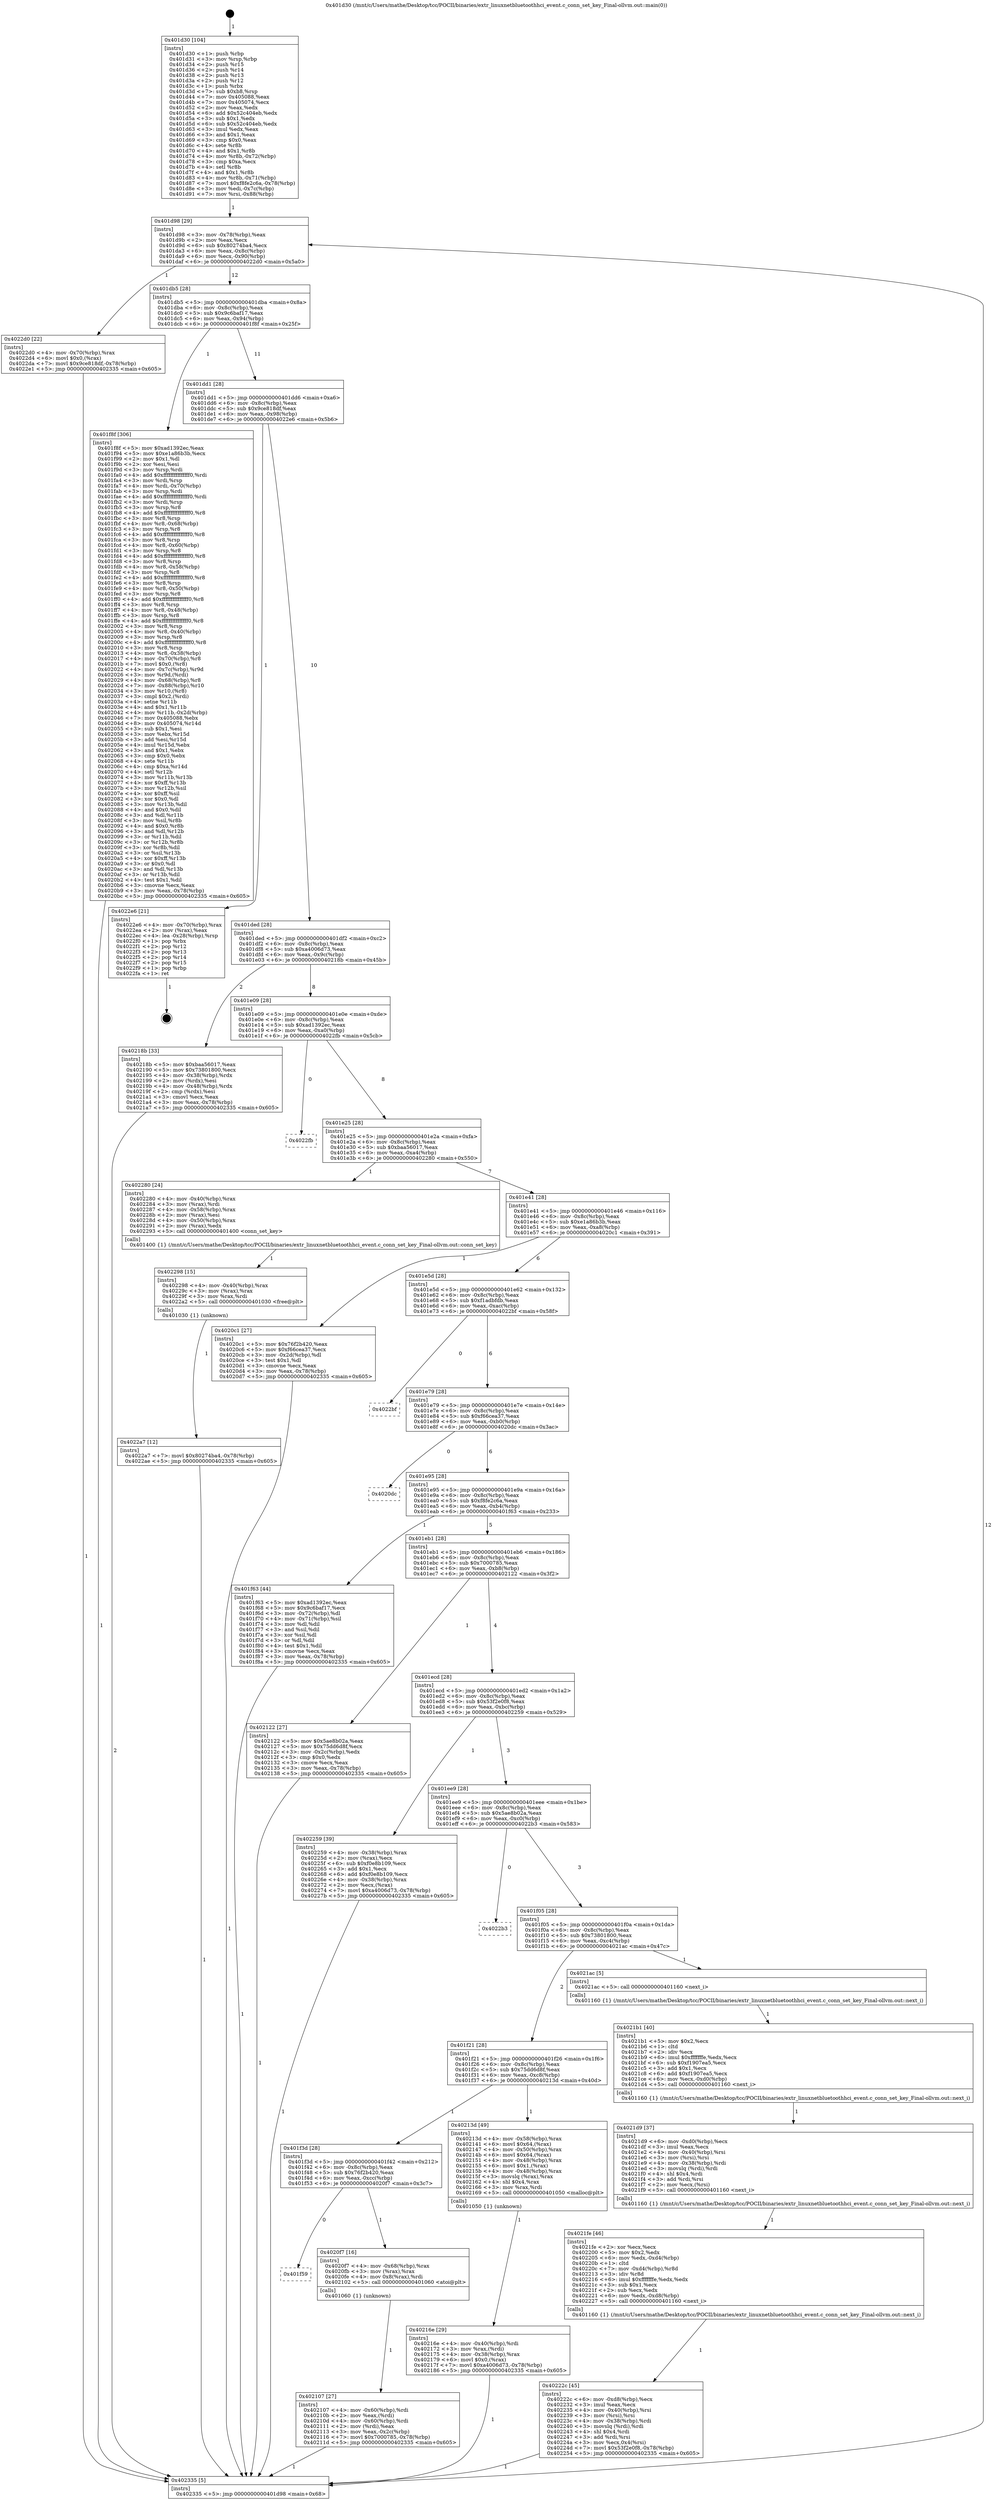 digraph "0x401d30" {
  label = "0x401d30 (/mnt/c/Users/mathe/Desktop/tcc/POCII/binaries/extr_linuxnetbluetoothhci_event.c_conn_set_key_Final-ollvm.out::main(0))"
  labelloc = "t"
  node[shape=record]

  Entry [label="",width=0.3,height=0.3,shape=circle,fillcolor=black,style=filled]
  "0x401d98" [label="{
     0x401d98 [29]\l
     | [instrs]\l
     &nbsp;&nbsp;0x401d98 \<+3\>: mov -0x78(%rbp),%eax\l
     &nbsp;&nbsp;0x401d9b \<+2\>: mov %eax,%ecx\l
     &nbsp;&nbsp;0x401d9d \<+6\>: sub $0x80274ba4,%ecx\l
     &nbsp;&nbsp;0x401da3 \<+6\>: mov %eax,-0x8c(%rbp)\l
     &nbsp;&nbsp;0x401da9 \<+6\>: mov %ecx,-0x90(%rbp)\l
     &nbsp;&nbsp;0x401daf \<+6\>: je 00000000004022d0 \<main+0x5a0\>\l
  }"]
  "0x4022d0" [label="{
     0x4022d0 [22]\l
     | [instrs]\l
     &nbsp;&nbsp;0x4022d0 \<+4\>: mov -0x70(%rbp),%rax\l
     &nbsp;&nbsp;0x4022d4 \<+6\>: movl $0x0,(%rax)\l
     &nbsp;&nbsp;0x4022da \<+7\>: movl $0x9ce818df,-0x78(%rbp)\l
     &nbsp;&nbsp;0x4022e1 \<+5\>: jmp 0000000000402335 \<main+0x605\>\l
  }"]
  "0x401db5" [label="{
     0x401db5 [28]\l
     | [instrs]\l
     &nbsp;&nbsp;0x401db5 \<+5\>: jmp 0000000000401dba \<main+0x8a\>\l
     &nbsp;&nbsp;0x401dba \<+6\>: mov -0x8c(%rbp),%eax\l
     &nbsp;&nbsp;0x401dc0 \<+5\>: sub $0x9c6baf17,%eax\l
     &nbsp;&nbsp;0x401dc5 \<+6\>: mov %eax,-0x94(%rbp)\l
     &nbsp;&nbsp;0x401dcb \<+6\>: je 0000000000401f8f \<main+0x25f\>\l
  }"]
  Exit [label="",width=0.3,height=0.3,shape=circle,fillcolor=black,style=filled,peripheries=2]
  "0x401f8f" [label="{
     0x401f8f [306]\l
     | [instrs]\l
     &nbsp;&nbsp;0x401f8f \<+5\>: mov $0xad1392ec,%eax\l
     &nbsp;&nbsp;0x401f94 \<+5\>: mov $0xe1a86b3b,%ecx\l
     &nbsp;&nbsp;0x401f99 \<+2\>: mov $0x1,%dl\l
     &nbsp;&nbsp;0x401f9b \<+2\>: xor %esi,%esi\l
     &nbsp;&nbsp;0x401f9d \<+3\>: mov %rsp,%rdi\l
     &nbsp;&nbsp;0x401fa0 \<+4\>: add $0xfffffffffffffff0,%rdi\l
     &nbsp;&nbsp;0x401fa4 \<+3\>: mov %rdi,%rsp\l
     &nbsp;&nbsp;0x401fa7 \<+4\>: mov %rdi,-0x70(%rbp)\l
     &nbsp;&nbsp;0x401fab \<+3\>: mov %rsp,%rdi\l
     &nbsp;&nbsp;0x401fae \<+4\>: add $0xfffffffffffffff0,%rdi\l
     &nbsp;&nbsp;0x401fb2 \<+3\>: mov %rdi,%rsp\l
     &nbsp;&nbsp;0x401fb5 \<+3\>: mov %rsp,%r8\l
     &nbsp;&nbsp;0x401fb8 \<+4\>: add $0xfffffffffffffff0,%r8\l
     &nbsp;&nbsp;0x401fbc \<+3\>: mov %r8,%rsp\l
     &nbsp;&nbsp;0x401fbf \<+4\>: mov %r8,-0x68(%rbp)\l
     &nbsp;&nbsp;0x401fc3 \<+3\>: mov %rsp,%r8\l
     &nbsp;&nbsp;0x401fc6 \<+4\>: add $0xfffffffffffffff0,%r8\l
     &nbsp;&nbsp;0x401fca \<+3\>: mov %r8,%rsp\l
     &nbsp;&nbsp;0x401fcd \<+4\>: mov %r8,-0x60(%rbp)\l
     &nbsp;&nbsp;0x401fd1 \<+3\>: mov %rsp,%r8\l
     &nbsp;&nbsp;0x401fd4 \<+4\>: add $0xfffffffffffffff0,%r8\l
     &nbsp;&nbsp;0x401fd8 \<+3\>: mov %r8,%rsp\l
     &nbsp;&nbsp;0x401fdb \<+4\>: mov %r8,-0x58(%rbp)\l
     &nbsp;&nbsp;0x401fdf \<+3\>: mov %rsp,%r8\l
     &nbsp;&nbsp;0x401fe2 \<+4\>: add $0xfffffffffffffff0,%r8\l
     &nbsp;&nbsp;0x401fe6 \<+3\>: mov %r8,%rsp\l
     &nbsp;&nbsp;0x401fe9 \<+4\>: mov %r8,-0x50(%rbp)\l
     &nbsp;&nbsp;0x401fed \<+3\>: mov %rsp,%r8\l
     &nbsp;&nbsp;0x401ff0 \<+4\>: add $0xfffffffffffffff0,%r8\l
     &nbsp;&nbsp;0x401ff4 \<+3\>: mov %r8,%rsp\l
     &nbsp;&nbsp;0x401ff7 \<+4\>: mov %r8,-0x48(%rbp)\l
     &nbsp;&nbsp;0x401ffb \<+3\>: mov %rsp,%r8\l
     &nbsp;&nbsp;0x401ffe \<+4\>: add $0xfffffffffffffff0,%r8\l
     &nbsp;&nbsp;0x402002 \<+3\>: mov %r8,%rsp\l
     &nbsp;&nbsp;0x402005 \<+4\>: mov %r8,-0x40(%rbp)\l
     &nbsp;&nbsp;0x402009 \<+3\>: mov %rsp,%r8\l
     &nbsp;&nbsp;0x40200c \<+4\>: add $0xfffffffffffffff0,%r8\l
     &nbsp;&nbsp;0x402010 \<+3\>: mov %r8,%rsp\l
     &nbsp;&nbsp;0x402013 \<+4\>: mov %r8,-0x38(%rbp)\l
     &nbsp;&nbsp;0x402017 \<+4\>: mov -0x70(%rbp),%r8\l
     &nbsp;&nbsp;0x40201b \<+7\>: movl $0x0,(%r8)\l
     &nbsp;&nbsp;0x402022 \<+4\>: mov -0x7c(%rbp),%r9d\l
     &nbsp;&nbsp;0x402026 \<+3\>: mov %r9d,(%rdi)\l
     &nbsp;&nbsp;0x402029 \<+4\>: mov -0x68(%rbp),%r8\l
     &nbsp;&nbsp;0x40202d \<+7\>: mov -0x88(%rbp),%r10\l
     &nbsp;&nbsp;0x402034 \<+3\>: mov %r10,(%r8)\l
     &nbsp;&nbsp;0x402037 \<+3\>: cmpl $0x2,(%rdi)\l
     &nbsp;&nbsp;0x40203a \<+4\>: setne %r11b\l
     &nbsp;&nbsp;0x40203e \<+4\>: and $0x1,%r11b\l
     &nbsp;&nbsp;0x402042 \<+4\>: mov %r11b,-0x2d(%rbp)\l
     &nbsp;&nbsp;0x402046 \<+7\>: mov 0x405088,%ebx\l
     &nbsp;&nbsp;0x40204d \<+8\>: mov 0x405074,%r14d\l
     &nbsp;&nbsp;0x402055 \<+3\>: sub $0x1,%esi\l
     &nbsp;&nbsp;0x402058 \<+3\>: mov %ebx,%r15d\l
     &nbsp;&nbsp;0x40205b \<+3\>: add %esi,%r15d\l
     &nbsp;&nbsp;0x40205e \<+4\>: imul %r15d,%ebx\l
     &nbsp;&nbsp;0x402062 \<+3\>: and $0x1,%ebx\l
     &nbsp;&nbsp;0x402065 \<+3\>: cmp $0x0,%ebx\l
     &nbsp;&nbsp;0x402068 \<+4\>: sete %r11b\l
     &nbsp;&nbsp;0x40206c \<+4\>: cmp $0xa,%r14d\l
     &nbsp;&nbsp;0x402070 \<+4\>: setl %r12b\l
     &nbsp;&nbsp;0x402074 \<+3\>: mov %r11b,%r13b\l
     &nbsp;&nbsp;0x402077 \<+4\>: xor $0xff,%r13b\l
     &nbsp;&nbsp;0x40207b \<+3\>: mov %r12b,%sil\l
     &nbsp;&nbsp;0x40207e \<+4\>: xor $0xff,%sil\l
     &nbsp;&nbsp;0x402082 \<+3\>: xor $0x0,%dl\l
     &nbsp;&nbsp;0x402085 \<+3\>: mov %r13b,%dil\l
     &nbsp;&nbsp;0x402088 \<+4\>: and $0x0,%dil\l
     &nbsp;&nbsp;0x40208c \<+3\>: and %dl,%r11b\l
     &nbsp;&nbsp;0x40208f \<+3\>: mov %sil,%r8b\l
     &nbsp;&nbsp;0x402092 \<+4\>: and $0x0,%r8b\l
     &nbsp;&nbsp;0x402096 \<+3\>: and %dl,%r12b\l
     &nbsp;&nbsp;0x402099 \<+3\>: or %r11b,%dil\l
     &nbsp;&nbsp;0x40209c \<+3\>: or %r12b,%r8b\l
     &nbsp;&nbsp;0x40209f \<+3\>: xor %r8b,%dil\l
     &nbsp;&nbsp;0x4020a2 \<+3\>: or %sil,%r13b\l
     &nbsp;&nbsp;0x4020a5 \<+4\>: xor $0xff,%r13b\l
     &nbsp;&nbsp;0x4020a9 \<+3\>: or $0x0,%dl\l
     &nbsp;&nbsp;0x4020ac \<+3\>: and %dl,%r13b\l
     &nbsp;&nbsp;0x4020af \<+3\>: or %r13b,%dil\l
     &nbsp;&nbsp;0x4020b2 \<+4\>: test $0x1,%dil\l
     &nbsp;&nbsp;0x4020b6 \<+3\>: cmovne %ecx,%eax\l
     &nbsp;&nbsp;0x4020b9 \<+3\>: mov %eax,-0x78(%rbp)\l
     &nbsp;&nbsp;0x4020bc \<+5\>: jmp 0000000000402335 \<main+0x605\>\l
  }"]
  "0x401dd1" [label="{
     0x401dd1 [28]\l
     | [instrs]\l
     &nbsp;&nbsp;0x401dd1 \<+5\>: jmp 0000000000401dd6 \<main+0xa6\>\l
     &nbsp;&nbsp;0x401dd6 \<+6\>: mov -0x8c(%rbp),%eax\l
     &nbsp;&nbsp;0x401ddc \<+5\>: sub $0x9ce818df,%eax\l
     &nbsp;&nbsp;0x401de1 \<+6\>: mov %eax,-0x98(%rbp)\l
     &nbsp;&nbsp;0x401de7 \<+6\>: je 00000000004022e6 \<main+0x5b6\>\l
  }"]
  "0x4022a7" [label="{
     0x4022a7 [12]\l
     | [instrs]\l
     &nbsp;&nbsp;0x4022a7 \<+7\>: movl $0x80274ba4,-0x78(%rbp)\l
     &nbsp;&nbsp;0x4022ae \<+5\>: jmp 0000000000402335 \<main+0x605\>\l
  }"]
  "0x4022e6" [label="{
     0x4022e6 [21]\l
     | [instrs]\l
     &nbsp;&nbsp;0x4022e6 \<+4\>: mov -0x70(%rbp),%rax\l
     &nbsp;&nbsp;0x4022ea \<+2\>: mov (%rax),%eax\l
     &nbsp;&nbsp;0x4022ec \<+4\>: lea -0x28(%rbp),%rsp\l
     &nbsp;&nbsp;0x4022f0 \<+1\>: pop %rbx\l
     &nbsp;&nbsp;0x4022f1 \<+2\>: pop %r12\l
     &nbsp;&nbsp;0x4022f3 \<+2\>: pop %r13\l
     &nbsp;&nbsp;0x4022f5 \<+2\>: pop %r14\l
     &nbsp;&nbsp;0x4022f7 \<+2\>: pop %r15\l
     &nbsp;&nbsp;0x4022f9 \<+1\>: pop %rbp\l
     &nbsp;&nbsp;0x4022fa \<+1\>: ret\l
  }"]
  "0x401ded" [label="{
     0x401ded [28]\l
     | [instrs]\l
     &nbsp;&nbsp;0x401ded \<+5\>: jmp 0000000000401df2 \<main+0xc2\>\l
     &nbsp;&nbsp;0x401df2 \<+6\>: mov -0x8c(%rbp),%eax\l
     &nbsp;&nbsp;0x401df8 \<+5\>: sub $0xa4006d73,%eax\l
     &nbsp;&nbsp;0x401dfd \<+6\>: mov %eax,-0x9c(%rbp)\l
     &nbsp;&nbsp;0x401e03 \<+6\>: je 000000000040218b \<main+0x45b\>\l
  }"]
  "0x402298" [label="{
     0x402298 [15]\l
     | [instrs]\l
     &nbsp;&nbsp;0x402298 \<+4\>: mov -0x40(%rbp),%rax\l
     &nbsp;&nbsp;0x40229c \<+3\>: mov (%rax),%rax\l
     &nbsp;&nbsp;0x40229f \<+3\>: mov %rax,%rdi\l
     &nbsp;&nbsp;0x4022a2 \<+5\>: call 0000000000401030 \<free@plt\>\l
     | [calls]\l
     &nbsp;&nbsp;0x401030 \{1\} (unknown)\l
  }"]
  "0x40218b" [label="{
     0x40218b [33]\l
     | [instrs]\l
     &nbsp;&nbsp;0x40218b \<+5\>: mov $0xbaa56017,%eax\l
     &nbsp;&nbsp;0x402190 \<+5\>: mov $0x73801800,%ecx\l
     &nbsp;&nbsp;0x402195 \<+4\>: mov -0x38(%rbp),%rdx\l
     &nbsp;&nbsp;0x402199 \<+2\>: mov (%rdx),%esi\l
     &nbsp;&nbsp;0x40219b \<+4\>: mov -0x48(%rbp),%rdx\l
     &nbsp;&nbsp;0x40219f \<+2\>: cmp (%rdx),%esi\l
     &nbsp;&nbsp;0x4021a1 \<+3\>: cmovl %ecx,%eax\l
     &nbsp;&nbsp;0x4021a4 \<+3\>: mov %eax,-0x78(%rbp)\l
     &nbsp;&nbsp;0x4021a7 \<+5\>: jmp 0000000000402335 \<main+0x605\>\l
  }"]
  "0x401e09" [label="{
     0x401e09 [28]\l
     | [instrs]\l
     &nbsp;&nbsp;0x401e09 \<+5\>: jmp 0000000000401e0e \<main+0xde\>\l
     &nbsp;&nbsp;0x401e0e \<+6\>: mov -0x8c(%rbp),%eax\l
     &nbsp;&nbsp;0x401e14 \<+5\>: sub $0xad1392ec,%eax\l
     &nbsp;&nbsp;0x401e19 \<+6\>: mov %eax,-0xa0(%rbp)\l
     &nbsp;&nbsp;0x401e1f \<+6\>: je 00000000004022fb \<main+0x5cb\>\l
  }"]
  "0x40222c" [label="{
     0x40222c [45]\l
     | [instrs]\l
     &nbsp;&nbsp;0x40222c \<+6\>: mov -0xd8(%rbp),%ecx\l
     &nbsp;&nbsp;0x402232 \<+3\>: imul %eax,%ecx\l
     &nbsp;&nbsp;0x402235 \<+4\>: mov -0x40(%rbp),%rsi\l
     &nbsp;&nbsp;0x402239 \<+3\>: mov (%rsi),%rsi\l
     &nbsp;&nbsp;0x40223c \<+4\>: mov -0x38(%rbp),%rdi\l
     &nbsp;&nbsp;0x402240 \<+3\>: movslq (%rdi),%rdi\l
     &nbsp;&nbsp;0x402243 \<+4\>: shl $0x4,%rdi\l
     &nbsp;&nbsp;0x402247 \<+3\>: add %rdi,%rsi\l
     &nbsp;&nbsp;0x40224a \<+3\>: mov %ecx,0x4(%rsi)\l
     &nbsp;&nbsp;0x40224d \<+7\>: movl $0x53f2e0f8,-0x78(%rbp)\l
     &nbsp;&nbsp;0x402254 \<+5\>: jmp 0000000000402335 \<main+0x605\>\l
  }"]
  "0x4022fb" [label="{
     0x4022fb\l
  }", style=dashed]
  "0x401e25" [label="{
     0x401e25 [28]\l
     | [instrs]\l
     &nbsp;&nbsp;0x401e25 \<+5\>: jmp 0000000000401e2a \<main+0xfa\>\l
     &nbsp;&nbsp;0x401e2a \<+6\>: mov -0x8c(%rbp),%eax\l
     &nbsp;&nbsp;0x401e30 \<+5\>: sub $0xbaa56017,%eax\l
     &nbsp;&nbsp;0x401e35 \<+6\>: mov %eax,-0xa4(%rbp)\l
     &nbsp;&nbsp;0x401e3b \<+6\>: je 0000000000402280 \<main+0x550\>\l
  }"]
  "0x4021fe" [label="{
     0x4021fe [46]\l
     | [instrs]\l
     &nbsp;&nbsp;0x4021fe \<+2\>: xor %ecx,%ecx\l
     &nbsp;&nbsp;0x402200 \<+5\>: mov $0x2,%edx\l
     &nbsp;&nbsp;0x402205 \<+6\>: mov %edx,-0xd4(%rbp)\l
     &nbsp;&nbsp;0x40220b \<+1\>: cltd\l
     &nbsp;&nbsp;0x40220c \<+7\>: mov -0xd4(%rbp),%r8d\l
     &nbsp;&nbsp;0x402213 \<+3\>: idiv %r8d\l
     &nbsp;&nbsp;0x402216 \<+6\>: imul $0xfffffffe,%edx,%edx\l
     &nbsp;&nbsp;0x40221c \<+3\>: sub $0x1,%ecx\l
     &nbsp;&nbsp;0x40221f \<+2\>: sub %ecx,%edx\l
     &nbsp;&nbsp;0x402221 \<+6\>: mov %edx,-0xd8(%rbp)\l
     &nbsp;&nbsp;0x402227 \<+5\>: call 0000000000401160 \<next_i\>\l
     | [calls]\l
     &nbsp;&nbsp;0x401160 \{1\} (/mnt/c/Users/mathe/Desktop/tcc/POCII/binaries/extr_linuxnetbluetoothhci_event.c_conn_set_key_Final-ollvm.out::next_i)\l
  }"]
  "0x402280" [label="{
     0x402280 [24]\l
     | [instrs]\l
     &nbsp;&nbsp;0x402280 \<+4\>: mov -0x40(%rbp),%rax\l
     &nbsp;&nbsp;0x402284 \<+3\>: mov (%rax),%rdi\l
     &nbsp;&nbsp;0x402287 \<+4\>: mov -0x58(%rbp),%rax\l
     &nbsp;&nbsp;0x40228b \<+2\>: mov (%rax),%esi\l
     &nbsp;&nbsp;0x40228d \<+4\>: mov -0x50(%rbp),%rax\l
     &nbsp;&nbsp;0x402291 \<+2\>: mov (%rax),%edx\l
     &nbsp;&nbsp;0x402293 \<+5\>: call 0000000000401400 \<conn_set_key\>\l
     | [calls]\l
     &nbsp;&nbsp;0x401400 \{1\} (/mnt/c/Users/mathe/Desktop/tcc/POCII/binaries/extr_linuxnetbluetoothhci_event.c_conn_set_key_Final-ollvm.out::conn_set_key)\l
  }"]
  "0x401e41" [label="{
     0x401e41 [28]\l
     | [instrs]\l
     &nbsp;&nbsp;0x401e41 \<+5\>: jmp 0000000000401e46 \<main+0x116\>\l
     &nbsp;&nbsp;0x401e46 \<+6\>: mov -0x8c(%rbp),%eax\l
     &nbsp;&nbsp;0x401e4c \<+5\>: sub $0xe1a86b3b,%eax\l
     &nbsp;&nbsp;0x401e51 \<+6\>: mov %eax,-0xa8(%rbp)\l
     &nbsp;&nbsp;0x401e57 \<+6\>: je 00000000004020c1 \<main+0x391\>\l
  }"]
  "0x4021d9" [label="{
     0x4021d9 [37]\l
     | [instrs]\l
     &nbsp;&nbsp;0x4021d9 \<+6\>: mov -0xd0(%rbp),%ecx\l
     &nbsp;&nbsp;0x4021df \<+3\>: imul %eax,%ecx\l
     &nbsp;&nbsp;0x4021e2 \<+4\>: mov -0x40(%rbp),%rsi\l
     &nbsp;&nbsp;0x4021e6 \<+3\>: mov (%rsi),%rsi\l
     &nbsp;&nbsp;0x4021e9 \<+4\>: mov -0x38(%rbp),%rdi\l
     &nbsp;&nbsp;0x4021ed \<+3\>: movslq (%rdi),%rdi\l
     &nbsp;&nbsp;0x4021f0 \<+4\>: shl $0x4,%rdi\l
     &nbsp;&nbsp;0x4021f4 \<+3\>: add %rdi,%rsi\l
     &nbsp;&nbsp;0x4021f7 \<+2\>: mov %ecx,(%rsi)\l
     &nbsp;&nbsp;0x4021f9 \<+5\>: call 0000000000401160 \<next_i\>\l
     | [calls]\l
     &nbsp;&nbsp;0x401160 \{1\} (/mnt/c/Users/mathe/Desktop/tcc/POCII/binaries/extr_linuxnetbluetoothhci_event.c_conn_set_key_Final-ollvm.out::next_i)\l
  }"]
  "0x4020c1" [label="{
     0x4020c1 [27]\l
     | [instrs]\l
     &nbsp;&nbsp;0x4020c1 \<+5\>: mov $0x76f2b420,%eax\l
     &nbsp;&nbsp;0x4020c6 \<+5\>: mov $0xf66cea37,%ecx\l
     &nbsp;&nbsp;0x4020cb \<+3\>: mov -0x2d(%rbp),%dl\l
     &nbsp;&nbsp;0x4020ce \<+3\>: test $0x1,%dl\l
     &nbsp;&nbsp;0x4020d1 \<+3\>: cmovne %ecx,%eax\l
     &nbsp;&nbsp;0x4020d4 \<+3\>: mov %eax,-0x78(%rbp)\l
     &nbsp;&nbsp;0x4020d7 \<+5\>: jmp 0000000000402335 \<main+0x605\>\l
  }"]
  "0x401e5d" [label="{
     0x401e5d [28]\l
     | [instrs]\l
     &nbsp;&nbsp;0x401e5d \<+5\>: jmp 0000000000401e62 \<main+0x132\>\l
     &nbsp;&nbsp;0x401e62 \<+6\>: mov -0x8c(%rbp),%eax\l
     &nbsp;&nbsp;0x401e68 \<+5\>: sub $0xf1adbfdb,%eax\l
     &nbsp;&nbsp;0x401e6d \<+6\>: mov %eax,-0xac(%rbp)\l
     &nbsp;&nbsp;0x401e73 \<+6\>: je 00000000004022bf \<main+0x58f\>\l
  }"]
  "0x4021b1" [label="{
     0x4021b1 [40]\l
     | [instrs]\l
     &nbsp;&nbsp;0x4021b1 \<+5\>: mov $0x2,%ecx\l
     &nbsp;&nbsp;0x4021b6 \<+1\>: cltd\l
     &nbsp;&nbsp;0x4021b7 \<+2\>: idiv %ecx\l
     &nbsp;&nbsp;0x4021b9 \<+6\>: imul $0xfffffffe,%edx,%ecx\l
     &nbsp;&nbsp;0x4021bf \<+6\>: sub $0xf1907ea5,%ecx\l
     &nbsp;&nbsp;0x4021c5 \<+3\>: add $0x1,%ecx\l
     &nbsp;&nbsp;0x4021c8 \<+6\>: add $0xf1907ea5,%ecx\l
     &nbsp;&nbsp;0x4021ce \<+6\>: mov %ecx,-0xd0(%rbp)\l
     &nbsp;&nbsp;0x4021d4 \<+5\>: call 0000000000401160 \<next_i\>\l
     | [calls]\l
     &nbsp;&nbsp;0x401160 \{1\} (/mnt/c/Users/mathe/Desktop/tcc/POCII/binaries/extr_linuxnetbluetoothhci_event.c_conn_set_key_Final-ollvm.out::next_i)\l
  }"]
  "0x4022bf" [label="{
     0x4022bf\l
  }", style=dashed]
  "0x401e79" [label="{
     0x401e79 [28]\l
     | [instrs]\l
     &nbsp;&nbsp;0x401e79 \<+5\>: jmp 0000000000401e7e \<main+0x14e\>\l
     &nbsp;&nbsp;0x401e7e \<+6\>: mov -0x8c(%rbp),%eax\l
     &nbsp;&nbsp;0x401e84 \<+5\>: sub $0xf66cea37,%eax\l
     &nbsp;&nbsp;0x401e89 \<+6\>: mov %eax,-0xb0(%rbp)\l
     &nbsp;&nbsp;0x401e8f \<+6\>: je 00000000004020dc \<main+0x3ac\>\l
  }"]
  "0x40216e" [label="{
     0x40216e [29]\l
     | [instrs]\l
     &nbsp;&nbsp;0x40216e \<+4\>: mov -0x40(%rbp),%rdi\l
     &nbsp;&nbsp;0x402172 \<+3\>: mov %rax,(%rdi)\l
     &nbsp;&nbsp;0x402175 \<+4\>: mov -0x38(%rbp),%rax\l
     &nbsp;&nbsp;0x402179 \<+6\>: movl $0x0,(%rax)\l
     &nbsp;&nbsp;0x40217f \<+7\>: movl $0xa4006d73,-0x78(%rbp)\l
     &nbsp;&nbsp;0x402186 \<+5\>: jmp 0000000000402335 \<main+0x605\>\l
  }"]
  "0x4020dc" [label="{
     0x4020dc\l
  }", style=dashed]
  "0x401e95" [label="{
     0x401e95 [28]\l
     | [instrs]\l
     &nbsp;&nbsp;0x401e95 \<+5\>: jmp 0000000000401e9a \<main+0x16a\>\l
     &nbsp;&nbsp;0x401e9a \<+6\>: mov -0x8c(%rbp),%eax\l
     &nbsp;&nbsp;0x401ea0 \<+5\>: sub $0xf8fe2c6a,%eax\l
     &nbsp;&nbsp;0x401ea5 \<+6\>: mov %eax,-0xb4(%rbp)\l
     &nbsp;&nbsp;0x401eab \<+6\>: je 0000000000401f63 \<main+0x233\>\l
  }"]
  "0x402107" [label="{
     0x402107 [27]\l
     | [instrs]\l
     &nbsp;&nbsp;0x402107 \<+4\>: mov -0x60(%rbp),%rdi\l
     &nbsp;&nbsp;0x40210b \<+2\>: mov %eax,(%rdi)\l
     &nbsp;&nbsp;0x40210d \<+4\>: mov -0x60(%rbp),%rdi\l
     &nbsp;&nbsp;0x402111 \<+2\>: mov (%rdi),%eax\l
     &nbsp;&nbsp;0x402113 \<+3\>: mov %eax,-0x2c(%rbp)\l
     &nbsp;&nbsp;0x402116 \<+7\>: movl $0x7000785,-0x78(%rbp)\l
     &nbsp;&nbsp;0x40211d \<+5\>: jmp 0000000000402335 \<main+0x605\>\l
  }"]
  "0x401f63" [label="{
     0x401f63 [44]\l
     | [instrs]\l
     &nbsp;&nbsp;0x401f63 \<+5\>: mov $0xad1392ec,%eax\l
     &nbsp;&nbsp;0x401f68 \<+5\>: mov $0x9c6baf17,%ecx\l
     &nbsp;&nbsp;0x401f6d \<+3\>: mov -0x72(%rbp),%dl\l
     &nbsp;&nbsp;0x401f70 \<+4\>: mov -0x71(%rbp),%sil\l
     &nbsp;&nbsp;0x401f74 \<+3\>: mov %dl,%dil\l
     &nbsp;&nbsp;0x401f77 \<+3\>: and %sil,%dil\l
     &nbsp;&nbsp;0x401f7a \<+3\>: xor %sil,%dl\l
     &nbsp;&nbsp;0x401f7d \<+3\>: or %dl,%dil\l
     &nbsp;&nbsp;0x401f80 \<+4\>: test $0x1,%dil\l
     &nbsp;&nbsp;0x401f84 \<+3\>: cmovne %ecx,%eax\l
     &nbsp;&nbsp;0x401f87 \<+3\>: mov %eax,-0x78(%rbp)\l
     &nbsp;&nbsp;0x401f8a \<+5\>: jmp 0000000000402335 \<main+0x605\>\l
  }"]
  "0x401eb1" [label="{
     0x401eb1 [28]\l
     | [instrs]\l
     &nbsp;&nbsp;0x401eb1 \<+5\>: jmp 0000000000401eb6 \<main+0x186\>\l
     &nbsp;&nbsp;0x401eb6 \<+6\>: mov -0x8c(%rbp),%eax\l
     &nbsp;&nbsp;0x401ebc \<+5\>: sub $0x7000785,%eax\l
     &nbsp;&nbsp;0x401ec1 \<+6\>: mov %eax,-0xb8(%rbp)\l
     &nbsp;&nbsp;0x401ec7 \<+6\>: je 0000000000402122 \<main+0x3f2\>\l
  }"]
  "0x402335" [label="{
     0x402335 [5]\l
     | [instrs]\l
     &nbsp;&nbsp;0x402335 \<+5\>: jmp 0000000000401d98 \<main+0x68\>\l
  }"]
  "0x401d30" [label="{
     0x401d30 [104]\l
     | [instrs]\l
     &nbsp;&nbsp;0x401d30 \<+1\>: push %rbp\l
     &nbsp;&nbsp;0x401d31 \<+3\>: mov %rsp,%rbp\l
     &nbsp;&nbsp;0x401d34 \<+2\>: push %r15\l
     &nbsp;&nbsp;0x401d36 \<+2\>: push %r14\l
     &nbsp;&nbsp;0x401d38 \<+2\>: push %r13\l
     &nbsp;&nbsp;0x401d3a \<+2\>: push %r12\l
     &nbsp;&nbsp;0x401d3c \<+1\>: push %rbx\l
     &nbsp;&nbsp;0x401d3d \<+7\>: sub $0xb8,%rsp\l
     &nbsp;&nbsp;0x401d44 \<+7\>: mov 0x405088,%eax\l
     &nbsp;&nbsp;0x401d4b \<+7\>: mov 0x405074,%ecx\l
     &nbsp;&nbsp;0x401d52 \<+2\>: mov %eax,%edx\l
     &nbsp;&nbsp;0x401d54 \<+6\>: add $0x52c404eb,%edx\l
     &nbsp;&nbsp;0x401d5a \<+3\>: sub $0x1,%edx\l
     &nbsp;&nbsp;0x401d5d \<+6\>: sub $0x52c404eb,%edx\l
     &nbsp;&nbsp;0x401d63 \<+3\>: imul %edx,%eax\l
     &nbsp;&nbsp;0x401d66 \<+3\>: and $0x1,%eax\l
     &nbsp;&nbsp;0x401d69 \<+3\>: cmp $0x0,%eax\l
     &nbsp;&nbsp;0x401d6c \<+4\>: sete %r8b\l
     &nbsp;&nbsp;0x401d70 \<+4\>: and $0x1,%r8b\l
     &nbsp;&nbsp;0x401d74 \<+4\>: mov %r8b,-0x72(%rbp)\l
     &nbsp;&nbsp;0x401d78 \<+3\>: cmp $0xa,%ecx\l
     &nbsp;&nbsp;0x401d7b \<+4\>: setl %r8b\l
     &nbsp;&nbsp;0x401d7f \<+4\>: and $0x1,%r8b\l
     &nbsp;&nbsp;0x401d83 \<+4\>: mov %r8b,-0x71(%rbp)\l
     &nbsp;&nbsp;0x401d87 \<+7\>: movl $0xf8fe2c6a,-0x78(%rbp)\l
     &nbsp;&nbsp;0x401d8e \<+3\>: mov %edi,-0x7c(%rbp)\l
     &nbsp;&nbsp;0x401d91 \<+7\>: mov %rsi,-0x88(%rbp)\l
  }"]
  "0x401f59" [label="{
     0x401f59\l
  }", style=dashed]
  "0x4020f7" [label="{
     0x4020f7 [16]\l
     | [instrs]\l
     &nbsp;&nbsp;0x4020f7 \<+4\>: mov -0x68(%rbp),%rax\l
     &nbsp;&nbsp;0x4020fb \<+3\>: mov (%rax),%rax\l
     &nbsp;&nbsp;0x4020fe \<+4\>: mov 0x8(%rax),%rdi\l
     &nbsp;&nbsp;0x402102 \<+5\>: call 0000000000401060 \<atoi@plt\>\l
     | [calls]\l
     &nbsp;&nbsp;0x401060 \{1\} (unknown)\l
  }"]
  "0x402122" [label="{
     0x402122 [27]\l
     | [instrs]\l
     &nbsp;&nbsp;0x402122 \<+5\>: mov $0x5ae8b02a,%eax\l
     &nbsp;&nbsp;0x402127 \<+5\>: mov $0x75dd6d8f,%ecx\l
     &nbsp;&nbsp;0x40212c \<+3\>: mov -0x2c(%rbp),%edx\l
     &nbsp;&nbsp;0x40212f \<+3\>: cmp $0x0,%edx\l
     &nbsp;&nbsp;0x402132 \<+3\>: cmove %ecx,%eax\l
     &nbsp;&nbsp;0x402135 \<+3\>: mov %eax,-0x78(%rbp)\l
     &nbsp;&nbsp;0x402138 \<+5\>: jmp 0000000000402335 \<main+0x605\>\l
  }"]
  "0x401ecd" [label="{
     0x401ecd [28]\l
     | [instrs]\l
     &nbsp;&nbsp;0x401ecd \<+5\>: jmp 0000000000401ed2 \<main+0x1a2\>\l
     &nbsp;&nbsp;0x401ed2 \<+6\>: mov -0x8c(%rbp),%eax\l
     &nbsp;&nbsp;0x401ed8 \<+5\>: sub $0x53f2e0f8,%eax\l
     &nbsp;&nbsp;0x401edd \<+6\>: mov %eax,-0xbc(%rbp)\l
     &nbsp;&nbsp;0x401ee3 \<+6\>: je 0000000000402259 \<main+0x529\>\l
  }"]
  "0x401f3d" [label="{
     0x401f3d [28]\l
     | [instrs]\l
     &nbsp;&nbsp;0x401f3d \<+5\>: jmp 0000000000401f42 \<main+0x212\>\l
     &nbsp;&nbsp;0x401f42 \<+6\>: mov -0x8c(%rbp),%eax\l
     &nbsp;&nbsp;0x401f48 \<+5\>: sub $0x76f2b420,%eax\l
     &nbsp;&nbsp;0x401f4d \<+6\>: mov %eax,-0xcc(%rbp)\l
     &nbsp;&nbsp;0x401f53 \<+6\>: je 00000000004020f7 \<main+0x3c7\>\l
  }"]
  "0x402259" [label="{
     0x402259 [39]\l
     | [instrs]\l
     &nbsp;&nbsp;0x402259 \<+4\>: mov -0x38(%rbp),%rax\l
     &nbsp;&nbsp;0x40225d \<+2\>: mov (%rax),%ecx\l
     &nbsp;&nbsp;0x40225f \<+6\>: sub $0xf0e8b109,%ecx\l
     &nbsp;&nbsp;0x402265 \<+3\>: add $0x1,%ecx\l
     &nbsp;&nbsp;0x402268 \<+6\>: add $0xf0e8b109,%ecx\l
     &nbsp;&nbsp;0x40226e \<+4\>: mov -0x38(%rbp),%rax\l
     &nbsp;&nbsp;0x402272 \<+2\>: mov %ecx,(%rax)\l
     &nbsp;&nbsp;0x402274 \<+7\>: movl $0xa4006d73,-0x78(%rbp)\l
     &nbsp;&nbsp;0x40227b \<+5\>: jmp 0000000000402335 \<main+0x605\>\l
  }"]
  "0x401ee9" [label="{
     0x401ee9 [28]\l
     | [instrs]\l
     &nbsp;&nbsp;0x401ee9 \<+5\>: jmp 0000000000401eee \<main+0x1be\>\l
     &nbsp;&nbsp;0x401eee \<+6\>: mov -0x8c(%rbp),%eax\l
     &nbsp;&nbsp;0x401ef4 \<+5\>: sub $0x5ae8b02a,%eax\l
     &nbsp;&nbsp;0x401ef9 \<+6\>: mov %eax,-0xc0(%rbp)\l
     &nbsp;&nbsp;0x401eff \<+6\>: je 00000000004022b3 \<main+0x583\>\l
  }"]
  "0x40213d" [label="{
     0x40213d [49]\l
     | [instrs]\l
     &nbsp;&nbsp;0x40213d \<+4\>: mov -0x58(%rbp),%rax\l
     &nbsp;&nbsp;0x402141 \<+6\>: movl $0x64,(%rax)\l
     &nbsp;&nbsp;0x402147 \<+4\>: mov -0x50(%rbp),%rax\l
     &nbsp;&nbsp;0x40214b \<+6\>: movl $0x64,(%rax)\l
     &nbsp;&nbsp;0x402151 \<+4\>: mov -0x48(%rbp),%rax\l
     &nbsp;&nbsp;0x402155 \<+6\>: movl $0x1,(%rax)\l
     &nbsp;&nbsp;0x40215b \<+4\>: mov -0x48(%rbp),%rax\l
     &nbsp;&nbsp;0x40215f \<+3\>: movslq (%rax),%rax\l
     &nbsp;&nbsp;0x402162 \<+4\>: shl $0x4,%rax\l
     &nbsp;&nbsp;0x402166 \<+3\>: mov %rax,%rdi\l
     &nbsp;&nbsp;0x402169 \<+5\>: call 0000000000401050 \<malloc@plt\>\l
     | [calls]\l
     &nbsp;&nbsp;0x401050 \{1\} (unknown)\l
  }"]
  "0x4022b3" [label="{
     0x4022b3\l
  }", style=dashed]
  "0x401f05" [label="{
     0x401f05 [28]\l
     | [instrs]\l
     &nbsp;&nbsp;0x401f05 \<+5\>: jmp 0000000000401f0a \<main+0x1da\>\l
     &nbsp;&nbsp;0x401f0a \<+6\>: mov -0x8c(%rbp),%eax\l
     &nbsp;&nbsp;0x401f10 \<+5\>: sub $0x73801800,%eax\l
     &nbsp;&nbsp;0x401f15 \<+6\>: mov %eax,-0xc4(%rbp)\l
     &nbsp;&nbsp;0x401f1b \<+6\>: je 00000000004021ac \<main+0x47c\>\l
  }"]
  "0x401f21" [label="{
     0x401f21 [28]\l
     | [instrs]\l
     &nbsp;&nbsp;0x401f21 \<+5\>: jmp 0000000000401f26 \<main+0x1f6\>\l
     &nbsp;&nbsp;0x401f26 \<+6\>: mov -0x8c(%rbp),%eax\l
     &nbsp;&nbsp;0x401f2c \<+5\>: sub $0x75dd6d8f,%eax\l
     &nbsp;&nbsp;0x401f31 \<+6\>: mov %eax,-0xc8(%rbp)\l
     &nbsp;&nbsp;0x401f37 \<+6\>: je 000000000040213d \<main+0x40d\>\l
  }"]
  "0x4021ac" [label="{
     0x4021ac [5]\l
     | [instrs]\l
     &nbsp;&nbsp;0x4021ac \<+5\>: call 0000000000401160 \<next_i\>\l
     | [calls]\l
     &nbsp;&nbsp;0x401160 \{1\} (/mnt/c/Users/mathe/Desktop/tcc/POCII/binaries/extr_linuxnetbluetoothhci_event.c_conn_set_key_Final-ollvm.out::next_i)\l
  }"]
  Entry -> "0x401d30" [label=" 1"]
  "0x401d98" -> "0x4022d0" [label=" 1"]
  "0x401d98" -> "0x401db5" [label=" 12"]
  "0x4022e6" -> Exit [label=" 1"]
  "0x401db5" -> "0x401f8f" [label=" 1"]
  "0x401db5" -> "0x401dd1" [label=" 11"]
  "0x4022d0" -> "0x402335" [label=" 1"]
  "0x401dd1" -> "0x4022e6" [label=" 1"]
  "0x401dd1" -> "0x401ded" [label=" 10"]
  "0x4022a7" -> "0x402335" [label=" 1"]
  "0x401ded" -> "0x40218b" [label=" 2"]
  "0x401ded" -> "0x401e09" [label=" 8"]
  "0x402298" -> "0x4022a7" [label=" 1"]
  "0x401e09" -> "0x4022fb" [label=" 0"]
  "0x401e09" -> "0x401e25" [label=" 8"]
  "0x402280" -> "0x402298" [label=" 1"]
  "0x401e25" -> "0x402280" [label=" 1"]
  "0x401e25" -> "0x401e41" [label=" 7"]
  "0x402259" -> "0x402335" [label=" 1"]
  "0x401e41" -> "0x4020c1" [label=" 1"]
  "0x401e41" -> "0x401e5d" [label=" 6"]
  "0x40222c" -> "0x402335" [label=" 1"]
  "0x401e5d" -> "0x4022bf" [label=" 0"]
  "0x401e5d" -> "0x401e79" [label=" 6"]
  "0x4021fe" -> "0x40222c" [label=" 1"]
  "0x401e79" -> "0x4020dc" [label=" 0"]
  "0x401e79" -> "0x401e95" [label=" 6"]
  "0x4021d9" -> "0x4021fe" [label=" 1"]
  "0x401e95" -> "0x401f63" [label=" 1"]
  "0x401e95" -> "0x401eb1" [label=" 5"]
  "0x401f63" -> "0x402335" [label=" 1"]
  "0x401d30" -> "0x401d98" [label=" 1"]
  "0x402335" -> "0x401d98" [label=" 12"]
  "0x4021b1" -> "0x4021d9" [label=" 1"]
  "0x401f8f" -> "0x402335" [label=" 1"]
  "0x4020c1" -> "0x402335" [label=" 1"]
  "0x4021ac" -> "0x4021b1" [label=" 1"]
  "0x401eb1" -> "0x402122" [label=" 1"]
  "0x401eb1" -> "0x401ecd" [label=" 4"]
  "0x40218b" -> "0x402335" [label=" 2"]
  "0x401ecd" -> "0x402259" [label=" 1"]
  "0x401ecd" -> "0x401ee9" [label=" 3"]
  "0x40213d" -> "0x40216e" [label=" 1"]
  "0x401ee9" -> "0x4022b3" [label=" 0"]
  "0x401ee9" -> "0x401f05" [label=" 3"]
  "0x402122" -> "0x402335" [label=" 1"]
  "0x401f05" -> "0x4021ac" [label=" 1"]
  "0x401f05" -> "0x401f21" [label=" 2"]
  "0x402107" -> "0x402335" [label=" 1"]
  "0x401f21" -> "0x40213d" [label=" 1"]
  "0x401f21" -> "0x401f3d" [label=" 1"]
  "0x40216e" -> "0x402335" [label=" 1"]
  "0x401f3d" -> "0x4020f7" [label=" 1"]
  "0x401f3d" -> "0x401f59" [label=" 0"]
  "0x4020f7" -> "0x402107" [label=" 1"]
}
